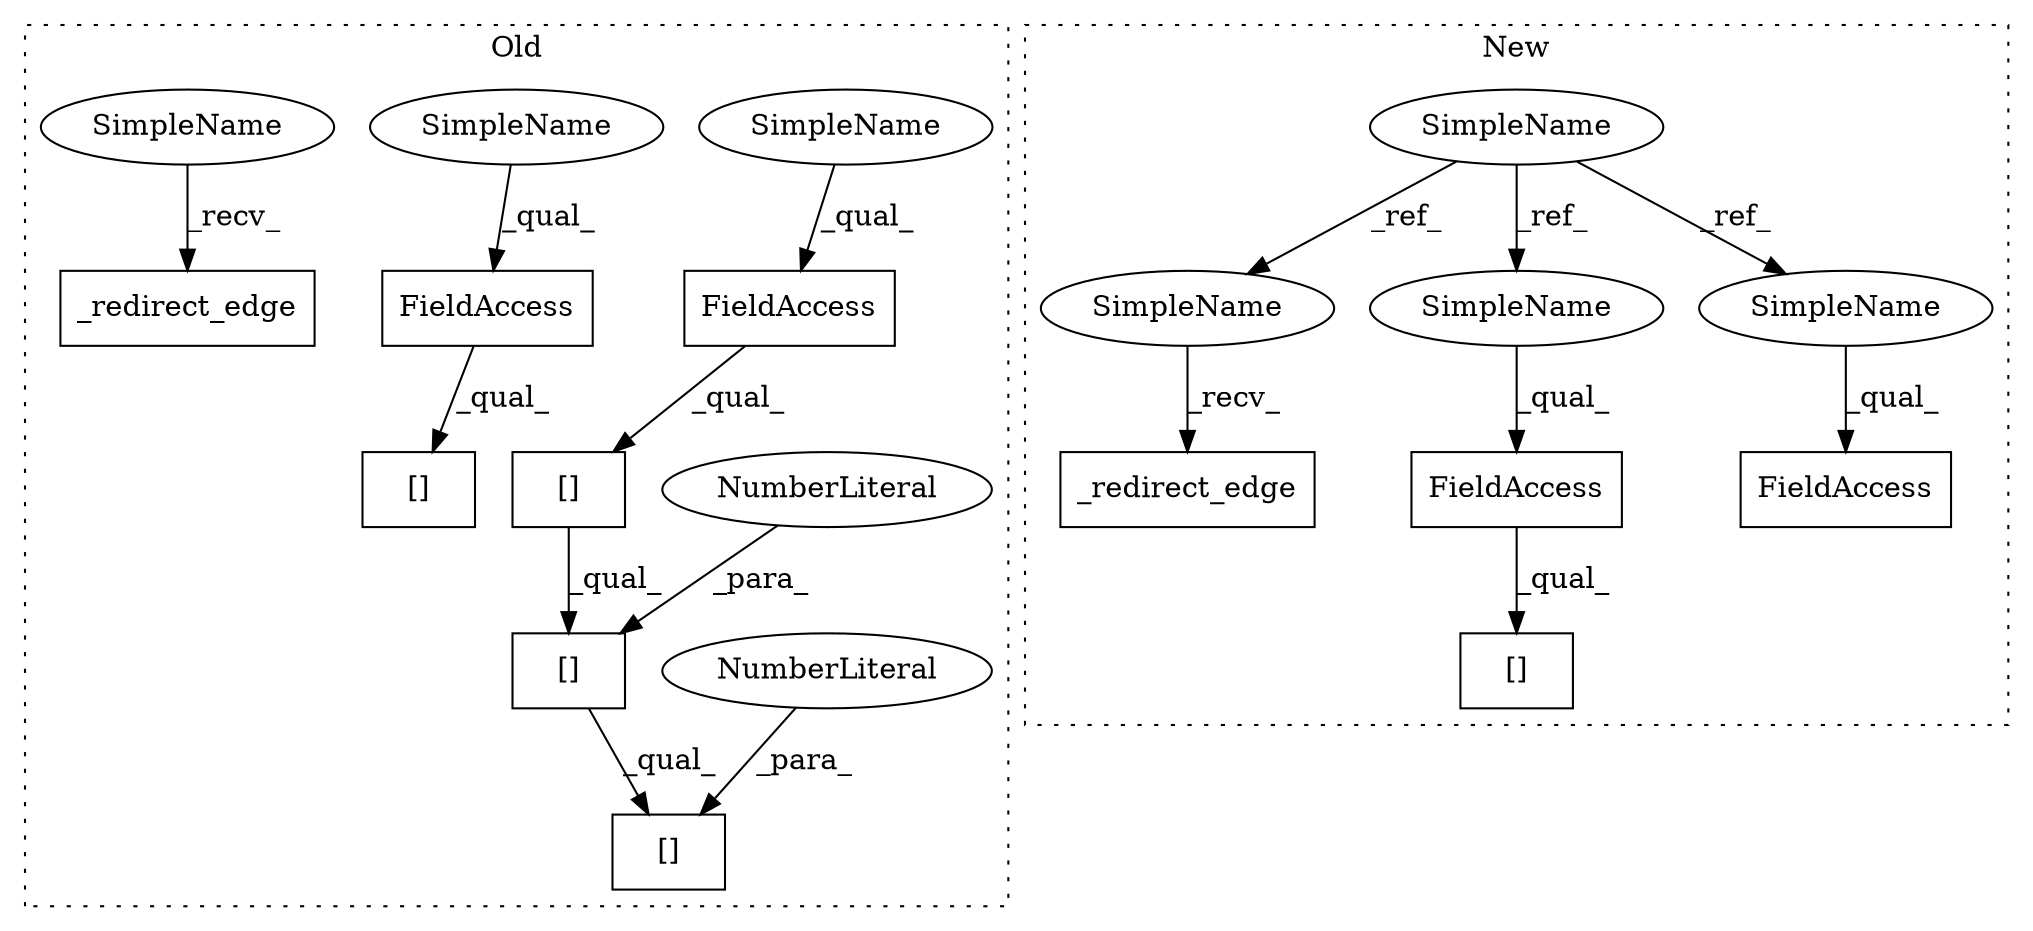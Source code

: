 digraph G {
subgraph cluster0 {
1 [label="[]" a="2" s="10879,10905" l="25,1" shape="box"];
3 [label="NumberLiteral" a="34" s="10904" l="1" shape="ellipse"];
4 [label="[]" a="2" s="10879,10902" l="14,1" shape="box"];
5 [label="FieldAccess" a="22" s="10879" l="13" shape="box"];
6 [label="[]" a="2" s="10879,10908" l="28,1" shape="box"];
7 [label="NumberLiteral" a="34" s="10907" l="1" shape="ellipse"];
11 [label="_redirect_edge" a="32" s="11000,11067" l="15,1" shape="box"];
13 [label="FieldAccess" a="22" s="10952" l="13" shape="box"];
14 [label="[]" a="2" s="10952,10975" l="14,1" shape="box"];
18 [label="SimpleName" a="42" s="10879" l="4" shape="ellipse"];
19 [label="SimpleName" a="42" s="10952" l="4" shape="ellipse"];
20 [label="SimpleName" a="42" s="10995" l="4" shape="ellipse"];
label = "Old";
style="dotted";
}
subgraph cluster1 {
2 [label="_redirect_edge" a="32" s="10283,10338" l="15,1" shape="box"];
8 [label="SimpleName" a="42" s="9109" l="4" shape="ellipse"];
9 [label="FieldAccess" a="22" s="10047" l="15" shape="box"];
10 [label="[]" a="2" s="10047,10066" l="16,1" shape="box"];
12 [label="FieldAccess" a="22" s="9794" l="15" shape="box"];
15 [label="SimpleName" a="42" s="10278" l="4" shape="ellipse"];
16 [label="SimpleName" a="42" s="10047" l="4" shape="ellipse"];
17 [label="SimpleName" a="42" s="9794" l="4" shape="ellipse"];
label = "New";
style="dotted";
}
1 -> 6 [label="_qual_"];
3 -> 1 [label="_para_"];
4 -> 1 [label="_qual_"];
5 -> 4 [label="_qual_"];
7 -> 6 [label="_para_"];
8 -> 16 [label="_ref_"];
8 -> 15 [label="_ref_"];
8 -> 17 [label="_ref_"];
9 -> 10 [label="_qual_"];
13 -> 14 [label="_qual_"];
15 -> 2 [label="_recv_"];
16 -> 9 [label="_qual_"];
17 -> 12 [label="_qual_"];
18 -> 5 [label="_qual_"];
19 -> 13 [label="_qual_"];
20 -> 11 [label="_recv_"];
}